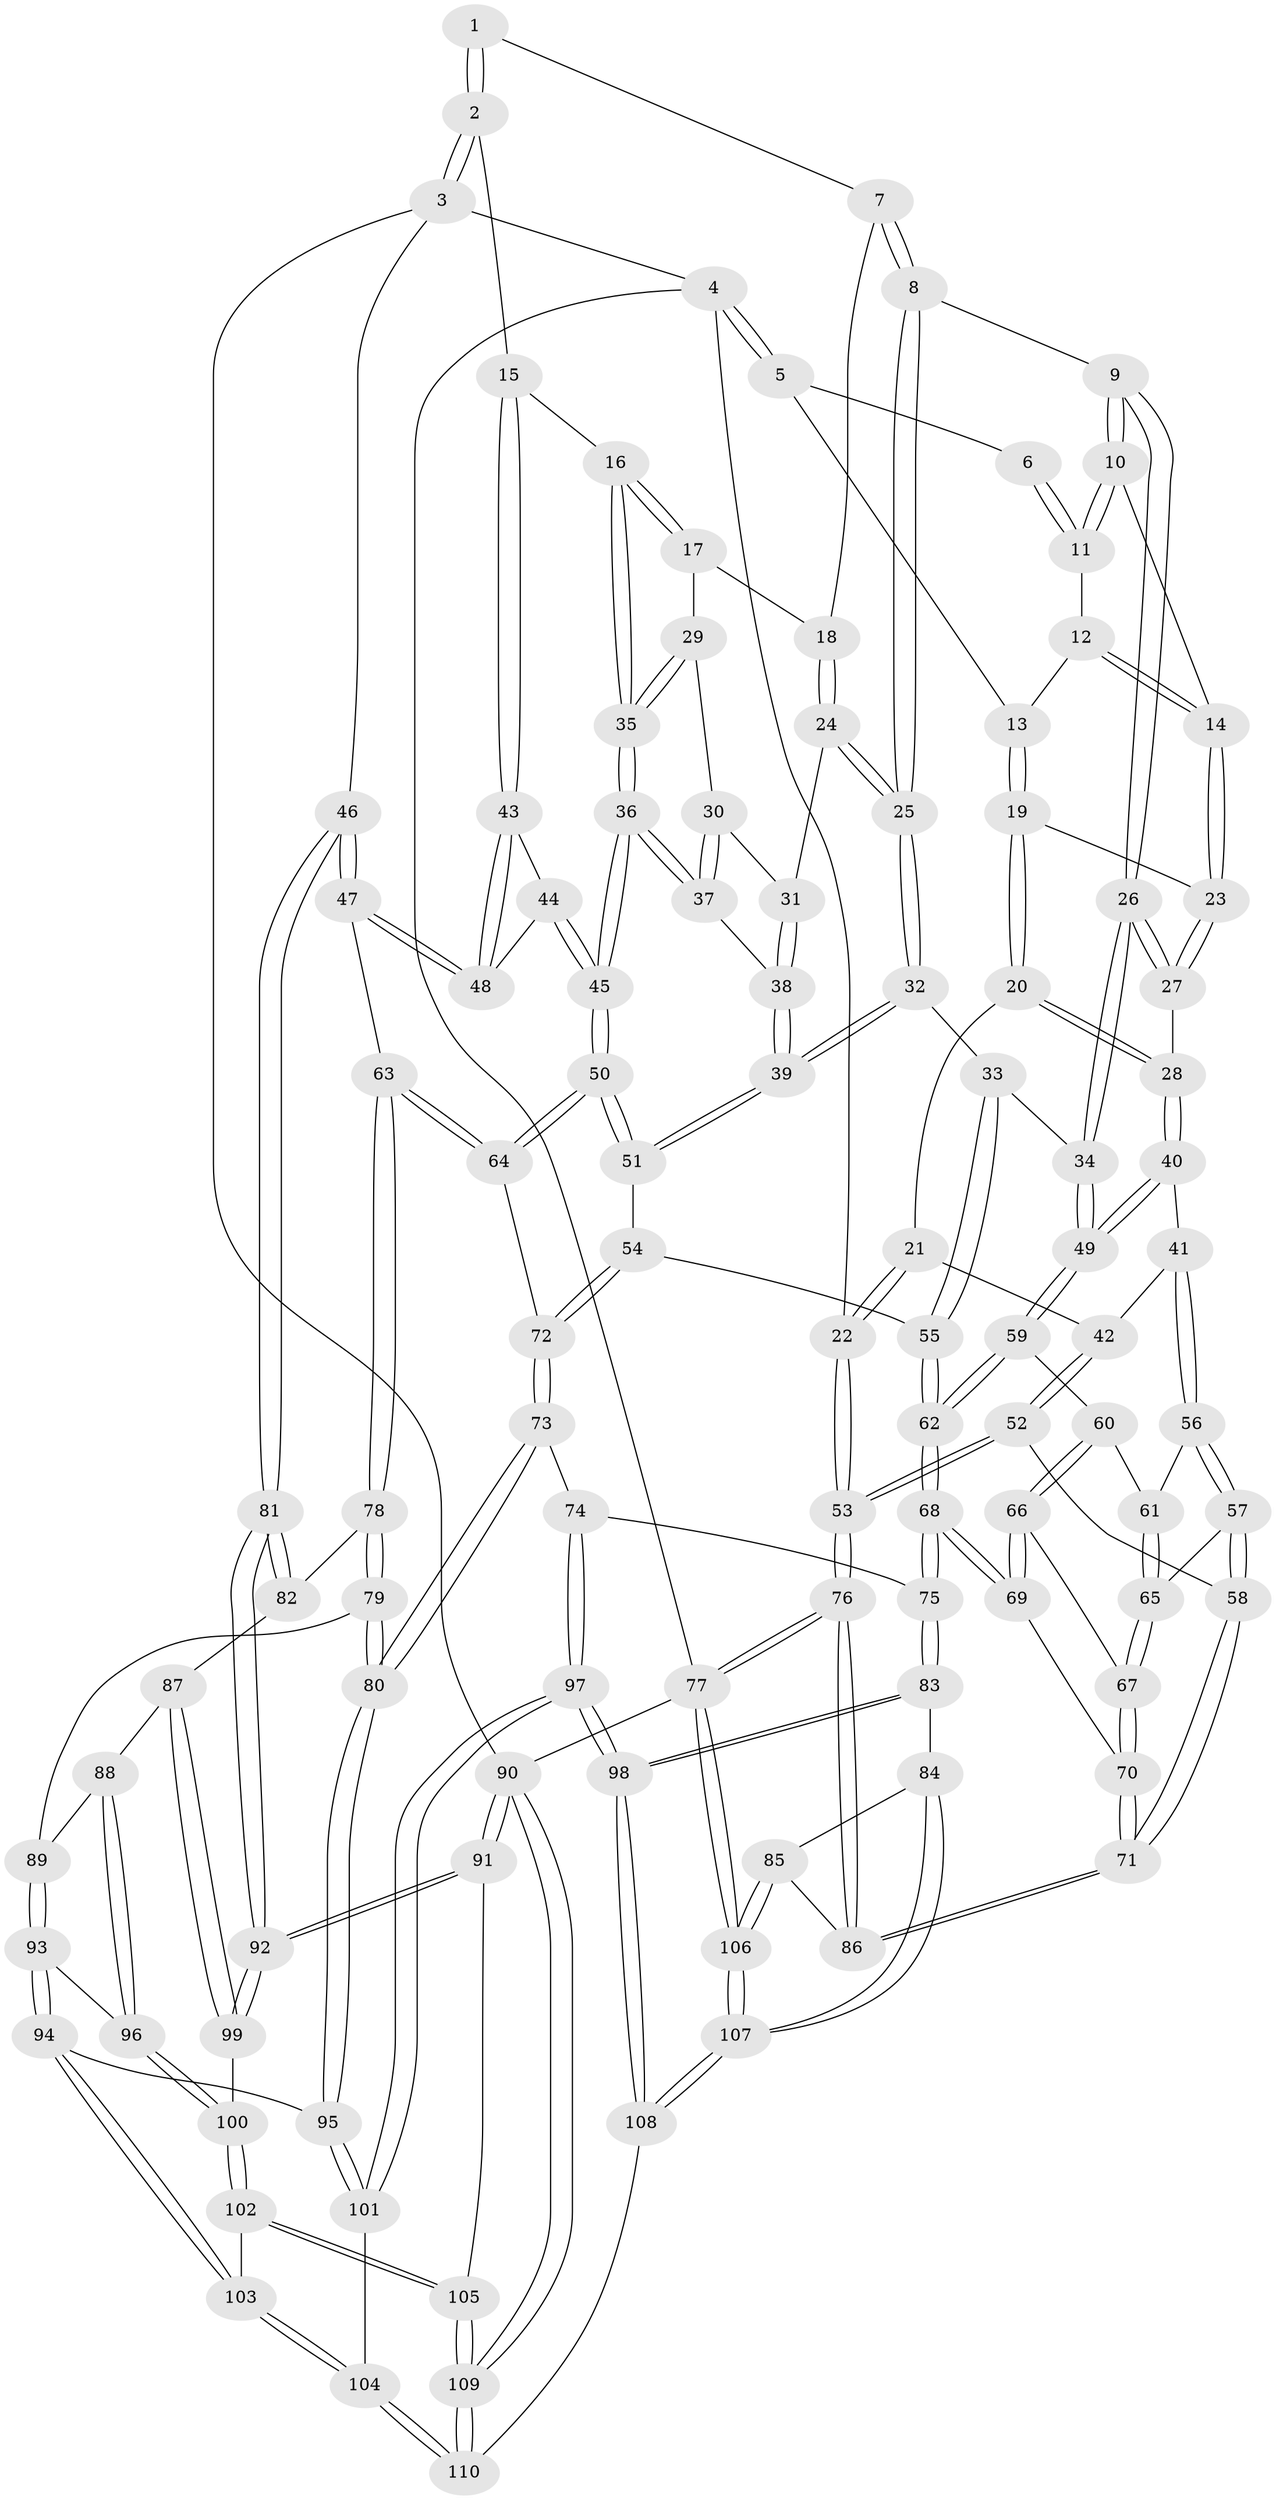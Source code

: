 // coarse degree distribution, {3: 0.07692307692307693, 6: 0.06153846153846154, 4: 0.4461538461538462, 5: 0.4153846153846154}
// Generated by graph-tools (version 1.1) at 2025/24/03/03/25 07:24:36]
// undirected, 110 vertices, 272 edges
graph export_dot {
graph [start="1"]
  node [color=gray90,style=filled];
  1 [pos="+0.5437538314799002+0"];
  2 [pos="+1+0"];
  3 [pos="+1+0"];
  4 [pos="+0+0"];
  5 [pos="+0+0"];
  6 [pos="+0.4177438115563725+0"];
  7 [pos="+0.5397248497350995+0.023544236106312524"];
  8 [pos="+0.4496365456278007+0.12648958660963494"];
  9 [pos="+0.40198179971392395+0.11659347472527427"];
  10 [pos="+0.39640732926284494+0.10289917770245996"];
  11 [pos="+0.3717338002118935+0"];
  12 [pos="+0.31740153445463254+0.020189972717325734"];
  13 [pos="+0.19235791439808603+0.035103255566341966"];
  14 [pos="+0.27911517388022966+0.08641743266364851"];
  15 [pos="+0.9153232493600105+0"];
  16 [pos="+0.8133342294675675+0.04110042258538345"];
  17 [pos="+0.7190226222246053+0.09488775701985228"];
  18 [pos="+0.591745936270203+0.11045422105366205"];
  19 [pos="+0.1968369490427634+0.07013829816776185"];
  20 [pos="+0.07844104752760094+0.14116713704033526"];
  21 [pos="+0.06626343501543418+0.14342085691046796"];
  22 [pos="+0+0"];
  23 [pos="+0.23831065983053215+0.11732012385282552"];
  24 [pos="+0.5645016758155353+0.16485850166822372"];
  25 [pos="+0.4976140726320641+0.17702540107601128"];
  26 [pos="+0.3394862102929243+0.19110227580308076"];
  27 [pos="+0.24610346406162614+0.1545223863185082"];
  28 [pos="+0.21427430880468842+0.18690956099246872"];
  29 [pos="+0.6788140548243252+0.16622713304505682"];
  30 [pos="+0.6470982026892849+0.19271341143249301"];
  31 [pos="+0.5694830075013821+0.17082549681233597"];
  32 [pos="+0.47956654041195756+0.24920885707462134"];
  33 [pos="+0.4606461923714128+0.26124183511881055"];
  34 [pos="+0.35665419020867156+0.2743253967105308"];
  35 [pos="+0.7328763468117288+0.34668130440914247"];
  36 [pos="+0.7294861774677017+0.3694874853491343"];
  37 [pos="+0.6479562890858204+0.2481469370062125"];
  38 [pos="+0.5854210119036317+0.227677339453301"];
  39 [pos="+0.5533757196207336+0.2913042758768594"];
  40 [pos="+0.19241591544993725+0.2521566872523676"];
  41 [pos="+0.16826762041989668+0.26952084493503403"];
  42 [pos="+0.10071165339176676+0.2433477023901209"];
  43 [pos="+0.9121292643993347+0.11203511444411339"];
  44 [pos="+0.870788677888791+0.2793995442029652"];
  45 [pos="+0.7313887384631332+0.3859281004586813"];
  46 [pos="+1+0.4108511681762138"];
  47 [pos="+1+0.3903011114492888"];
  48 [pos="+0.9894075866624651+0.32380356765157586"];
  49 [pos="+0.3372334421975882+0.3120367564592076"];
  50 [pos="+0.7310118247691344+0.38745993969221065"];
  51 [pos="+0.6075442995258415+0.3890060426019759"];
  52 [pos="+0+0.43211949245214704"];
  53 [pos="+0+0.4452035269854621"];
  54 [pos="+0.5205467187176557+0.4352550790663378"];
  55 [pos="+0.4909703862025882+0.43570697743283393"];
  56 [pos="+0.1677138936773988+0.2822407569610812"];
  57 [pos="+0.11321047602090464+0.41153562805109667"];
  58 [pos="+0.11148081644868851+0.41186503021940507"];
  59 [pos="+0.33424754553396335+0.36081188909078904"];
  60 [pos="+0.32599900463410164+0.3658392625919995"];
  61 [pos="+0.25110700801638375+0.3726718083767656"];
  62 [pos="+0.4459390539510172+0.44790599213181637"];
  63 [pos="+0.7818754150041652+0.4639503622136335"];
  64 [pos="+0.7685703643694598+0.44772051314958905"];
  65 [pos="+0.15520068901603737+0.4254721343802543"];
  66 [pos="+0.2911337807303299+0.44060155359060715"];
  67 [pos="+0.20635603991560875+0.49229005621080046"];
  68 [pos="+0.3823547708745277+0.5876388867729972"];
  69 [pos="+0.3218403852859085+0.5598501976442186"];
  70 [pos="+0.21628571681599973+0.5487181476449942"];
  71 [pos="+0.15055975900381557+0.6209638367506238"];
  72 [pos="+0.5666503682076918+0.5687923542226553"];
  73 [pos="+0.5645290713990616+0.6476466185718418"];
  74 [pos="+0.49389275593922416+0.6553810984348855"];
  75 [pos="+0.3911785469245332+0.619676559291851"];
  76 [pos="+0+0.6612661008659385"];
  77 [pos="+0+1"];
  78 [pos="+0.7863395115129583+0.5001333445657626"];
  79 [pos="+0.7336973290248966+0.6166737806691114"];
  80 [pos="+0.6709018547852043+0.7047170545402822"];
  81 [pos="+1+0.5895398569556476"];
  82 [pos="+0.8748607191867974+0.5676887517673675"];
  83 [pos="+0.28326290429594797+0.7789212293714721"];
  84 [pos="+0.1903033177294156+0.7652230119381127"];
  85 [pos="+0.17901774947133728+0.7590919002059251"];
  86 [pos="+0.0931558275640972+0.6972148104334295"];
  87 [pos="+0.909186467581723+0.6880262087735192"];
  88 [pos="+0.8832784535086144+0.6993759322736823"];
  89 [pos="+0.8798438248610129+0.7006714940266581"];
  90 [pos="+1+1"];
  91 [pos="+1+0.9671745847653015"];
  92 [pos="+1+0.7562708808444686"];
  93 [pos="+0.8102469008516914+0.769947273683233"];
  94 [pos="+0.7867450563012689+0.7832285120676566"];
  95 [pos="+0.6767063705320154+0.7348709773736368"];
  96 [pos="+0.8899676851164123+0.7776476719602606"];
  97 [pos="+0.45748390394186633+0.9362656439636927"];
  98 [pos="+0.43496271540522086+0.9636528905672204"];
  99 [pos="+1+0.7492355248725091"];
  100 [pos="+0.9543517896720286+0.7932506716998959"];
  101 [pos="+0.6476459029215788+0.7895669188895087"];
  102 [pos="+0.8613736616599589+0.8708923431835722"];
  103 [pos="+0.8272546945192311+0.8579618081794477"];
  104 [pos="+0.7352969472954113+0.9649000692471812"];
  105 [pos="+0.8736159113348692+0.8888946527186269"];
  106 [pos="+0+1"];
  107 [pos="+0.08044471121112076+1"];
  108 [pos="+0.43708623654828044+1"];
  109 [pos="+0.917856498919772+1"];
  110 [pos="+0.7074999773271827+1"];
  1 -- 2;
  1 -- 2;
  1 -- 7;
  2 -- 3;
  2 -- 3;
  2 -- 15;
  3 -- 4;
  3 -- 46;
  3 -- 90;
  4 -- 5;
  4 -- 5;
  4 -- 22;
  4 -- 77;
  5 -- 6;
  5 -- 13;
  6 -- 11;
  6 -- 11;
  7 -- 8;
  7 -- 8;
  7 -- 18;
  8 -- 9;
  8 -- 25;
  8 -- 25;
  9 -- 10;
  9 -- 10;
  9 -- 26;
  9 -- 26;
  10 -- 11;
  10 -- 11;
  10 -- 14;
  11 -- 12;
  12 -- 13;
  12 -- 14;
  12 -- 14;
  13 -- 19;
  13 -- 19;
  14 -- 23;
  14 -- 23;
  15 -- 16;
  15 -- 43;
  15 -- 43;
  16 -- 17;
  16 -- 17;
  16 -- 35;
  16 -- 35;
  17 -- 18;
  17 -- 29;
  18 -- 24;
  18 -- 24;
  19 -- 20;
  19 -- 20;
  19 -- 23;
  20 -- 21;
  20 -- 28;
  20 -- 28;
  21 -- 22;
  21 -- 22;
  21 -- 42;
  22 -- 53;
  22 -- 53;
  23 -- 27;
  23 -- 27;
  24 -- 25;
  24 -- 25;
  24 -- 31;
  25 -- 32;
  25 -- 32;
  26 -- 27;
  26 -- 27;
  26 -- 34;
  26 -- 34;
  27 -- 28;
  28 -- 40;
  28 -- 40;
  29 -- 30;
  29 -- 35;
  29 -- 35;
  30 -- 31;
  30 -- 37;
  30 -- 37;
  31 -- 38;
  31 -- 38;
  32 -- 33;
  32 -- 39;
  32 -- 39;
  33 -- 34;
  33 -- 55;
  33 -- 55;
  34 -- 49;
  34 -- 49;
  35 -- 36;
  35 -- 36;
  36 -- 37;
  36 -- 37;
  36 -- 45;
  36 -- 45;
  37 -- 38;
  38 -- 39;
  38 -- 39;
  39 -- 51;
  39 -- 51;
  40 -- 41;
  40 -- 49;
  40 -- 49;
  41 -- 42;
  41 -- 56;
  41 -- 56;
  42 -- 52;
  42 -- 52;
  43 -- 44;
  43 -- 48;
  43 -- 48;
  44 -- 45;
  44 -- 45;
  44 -- 48;
  45 -- 50;
  45 -- 50;
  46 -- 47;
  46 -- 47;
  46 -- 81;
  46 -- 81;
  47 -- 48;
  47 -- 48;
  47 -- 63;
  49 -- 59;
  49 -- 59;
  50 -- 51;
  50 -- 51;
  50 -- 64;
  50 -- 64;
  51 -- 54;
  52 -- 53;
  52 -- 53;
  52 -- 58;
  53 -- 76;
  53 -- 76;
  54 -- 55;
  54 -- 72;
  54 -- 72;
  55 -- 62;
  55 -- 62;
  56 -- 57;
  56 -- 57;
  56 -- 61;
  57 -- 58;
  57 -- 58;
  57 -- 65;
  58 -- 71;
  58 -- 71;
  59 -- 60;
  59 -- 62;
  59 -- 62;
  60 -- 61;
  60 -- 66;
  60 -- 66;
  61 -- 65;
  61 -- 65;
  62 -- 68;
  62 -- 68;
  63 -- 64;
  63 -- 64;
  63 -- 78;
  63 -- 78;
  64 -- 72;
  65 -- 67;
  65 -- 67;
  66 -- 67;
  66 -- 69;
  66 -- 69;
  67 -- 70;
  67 -- 70;
  68 -- 69;
  68 -- 69;
  68 -- 75;
  68 -- 75;
  69 -- 70;
  70 -- 71;
  70 -- 71;
  71 -- 86;
  71 -- 86;
  72 -- 73;
  72 -- 73;
  73 -- 74;
  73 -- 80;
  73 -- 80;
  74 -- 75;
  74 -- 97;
  74 -- 97;
  75 -- 83;
  75 -- 83;
  76 -- 77;
  76 -- 77;
  76 -- 86;
  76 -- 86;
  77 -- 106;
  77 -- 106;
  77 -- 90;
  78 -- 79;
  78 -- 79;
  78 -- 82;
  79 -- 80;
  79 -- 80;
  79 -- 89;
  80 -- 95;
  80 -- 95;
  81 -- 82;
  81 -- 82;
  81 -- 92;
  81 -- 92;
  82 -- 87;
  83 -- 84;
  83 -- 98;
  83 -- 98;
  84 -- 85;
  84 -- 107;
  84 -- 107;
  85 -- 86;
  85 -- 106;
  85 -- 106;
  87 -- 88;
  87 -- 99;
  87 -- 99;
  88 -- 89;
  88 -- 96;
  88 -- 96;
  89 -- 93;
  89 -- 93;
  90 -- 91;
  90 -- 91;
  90 -- 109;
  90 -- 109;
  91 -- 92;
  91 -- 92;
  91 -- 105;
  92 -- 99;
  92 -- 99;
  93 -- 94;
  93 -- 94;
  93 -- 96;
  94 -- 95;
  94 -- 103;
  94 -- 103;
  95 -- 101;
  95 -- 101;
  96 -- 100;
  96 -- 100;
  97 -- 98;
  97 -- 98;
  97 -- 101;
  97 -- 101;
  98 -- 108;
  98 -- 108;
  99 -- 100;
  100 -- 102;
  100 -- 102;
  101 -- 104;
  102 -- 103;
  102 -- 105;
  102 -- 105;
  103 -- 104;
  103 -- 104;
  104 -- 110;
  104 -- 110;
  105 -- 109;
  105 -- 109;
  106 -- 107;
  106 -- 107;
  107 -- 108;
  107 -- 108;
  108 -- 110;
  109 -- 110;
  109 -- 110;
}
